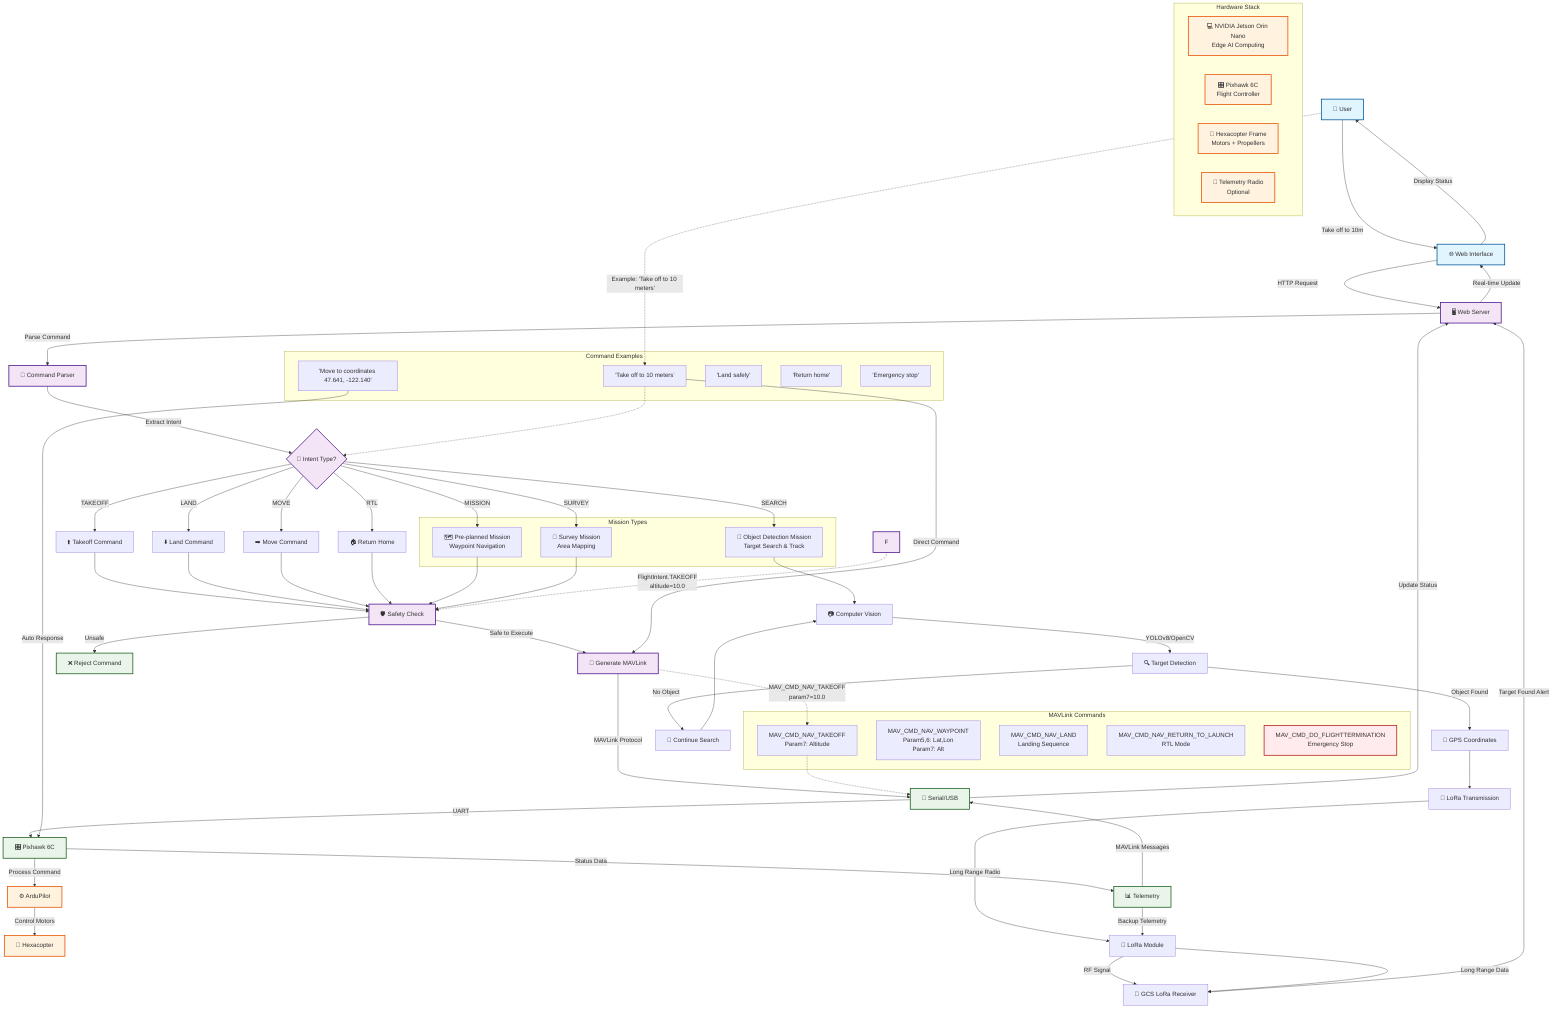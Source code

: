 graph TD
    %% MADMAX Simplified Workflow - GCS to Hexacopter
    
    %% Step 1: User Input
    A[👤 User] -->|"Take off to 10m"| B[🌐 Web Interface]
    
    %% Step 2: Command Processing
    B -->|HTTP Request| C[🖥️ Web Server]
    C -->|Parse Command| D[📝 Command Parser]
    
    %% Step 3: Simple Intent Recognition
    D -->|Extract Intent| E{🧠 Intent Type?}
    E -->|TAKEOFF| F1[⬆️ Takeoff Command]
    E -->|LAND| F2[⬇️ Land Command]
    E -->|MOVE| F3[➡️ Move Command]
    E -->|RTL| F4[🏠 Return Home]
    
    %% Step 4: Safety Check
    F1 --> G[🛡️ Safety Check]
    F2 --> G
    F3 --> G
    F4 --> G
    
    %% Step 5: MAVLink Generation
    G -->|Safe to Execute| H[📡 Generate MAVLink]
    G -->|Unsafe| I[❌ Reject Command]
    
    %% Step 6: Send to Flight Controller
    H -->|MAVLink Protocol| J[🔌 Serial/USB]
    J -->|UART| K[🎛️ Pixhawk 6C]
    
    %% Step 7: Flight Controller Processing
    K -->|Process Command| L[⚙️ ArduPilot]
    L -->|Control Motors| M[🚁 Hexacopter]
    
    %% Step 8: Telemetry Feedback
    K -->|Status Data| N[📊 Telemetry]
    N -->|MAVLink Messages| J
    J -->|Update Status| C
    C -->|Real-time Update| B
    B -->|Display Status| A
    
    %% Advanced Mission Capabilities
    subgraph "Mission Types"
        M1[🗺️ Pre-planned Mission<br/>Waypoint Navigation]
        M2[🎯 Object Detection Mission<br/>Target Search & Track]
        M3[📡 Survey Mission<br/>Area Mapping]
    end
    
    %% Mission Selection
    E -->|MISSION| M1
    E -->|SEARCH| M2
    E -->|SURVEY| M3
    
    M1 --> G
    M2 --> O1[📷 Computer Vision]
    M3 --> G
    
    %% Object Detection Pipeline
    O1 -->|YOLOv8/OpenCV| O2[🔍 Target Detection]
    O2 -->|Object Found| O3[📍 GPS Coordinates]
    O2 -->|No Object| O4[🔄 Continue Search]
    O3 --> O5[📡 LoRa Transmission]
    O4 --> O1
    
    %% LoRa Communication
    O5 -->|Long Range Radio| P1[📡 LoRa Module]
    P1 -->|RF Signal| P2[📡 GCS LoRa Receiver]
    P2 -->|Target Found Alert| C
    
    %% Additional Telemetry via LoRa
    N -->|Backup Telemetry| P1
    P1 -->|Long Range Data| P2
    
    %% Emergency Systems
    Q1[🚨 Emergency Stop] -->|Direct Command| H
    Q2[🔄 Failsafe Systems] -->|Auto Response| K
    
    %% Command Types and Examples
    subgraph "Command Examples"
        Q1["'Take off to 10 meters'"]
        Q2["'Move to coordinates 47.641, -122.140'"]
        Q3["'Land safely'"]
        Q4["'Return home'"]
        Q5["'Emergency stop'"]
    end
    
    %% MAVLink Command Types
    subgraph "MAVLink Commands"
        R1[MAV_CMD_NAV_TAKEOFF<br/>Param7: Altitude]
        R2[MAV_CMD_NAV_WAYPOINT<br/>Param5,6: Lat,Lon<br/>Param7: Alt]
        R3[MAV_CMD_NAV_LAND<br/>Landing Sequence]
        R4[MAV_CMD_NAV_RETURN_TO_LAUNCH<br/>RTL Mode]
        R5[MAV_CMD_DO_FLIGHTTERMINATION<br/>Emergency Stop]
    end
    
    %% System Components
    subgraph "Hardware Stack"
        S1[💻 NVIDIA Jetson Orin Nano<br/>Edge AI Computing]
        S2[🎛️ Pixhawk 6C<br/>Flight Controller]
        S3[🚁 Hexacopter Frame<br/>Motors + Propellers]
        S4[📡 Telemetry Radio<br/>Optional]
    end
    
    %% Data Flow Annotations
    A -.->|"Example: 'Take off to 10 meters'"| Q1
    Q1 -.-> E
    F -.->|"FlightIntent.TAKEOFF<br/>altitude=10.0"| G
    H -.->|"MAV_CMD_NAV_TAKEOFF<br/>param7=10.0"| R1
    R1 -.-> J
    
    %% Styling
    classDef userInterface fill:#e1f5fe,stroke:#01579b,stroke-width:2px
    classDef aiProcessing fill:#f3e5f5,stroke:#4a148c,stroke-width:2px
    classDef communication fill:#e8f5e8,stroke:#1b5e20,stroke-width:2px
    classDef hardware fill:#fff3e0,stroke:#e65100,stroke-width:2px
    classDef emergency fill:#ffebee,stroke:#b71c1c,stroke-width:2px
    
    class A,B userInterface
    class C,D,E,E1,E2,F,G,G1,G2,G3,H aiProcessing
    class I,I1,I2,J,K,N communication
    class L,L1,L2,L3,M,S1,S2,S3,S4 hardware
    class O,P,R5 emergency